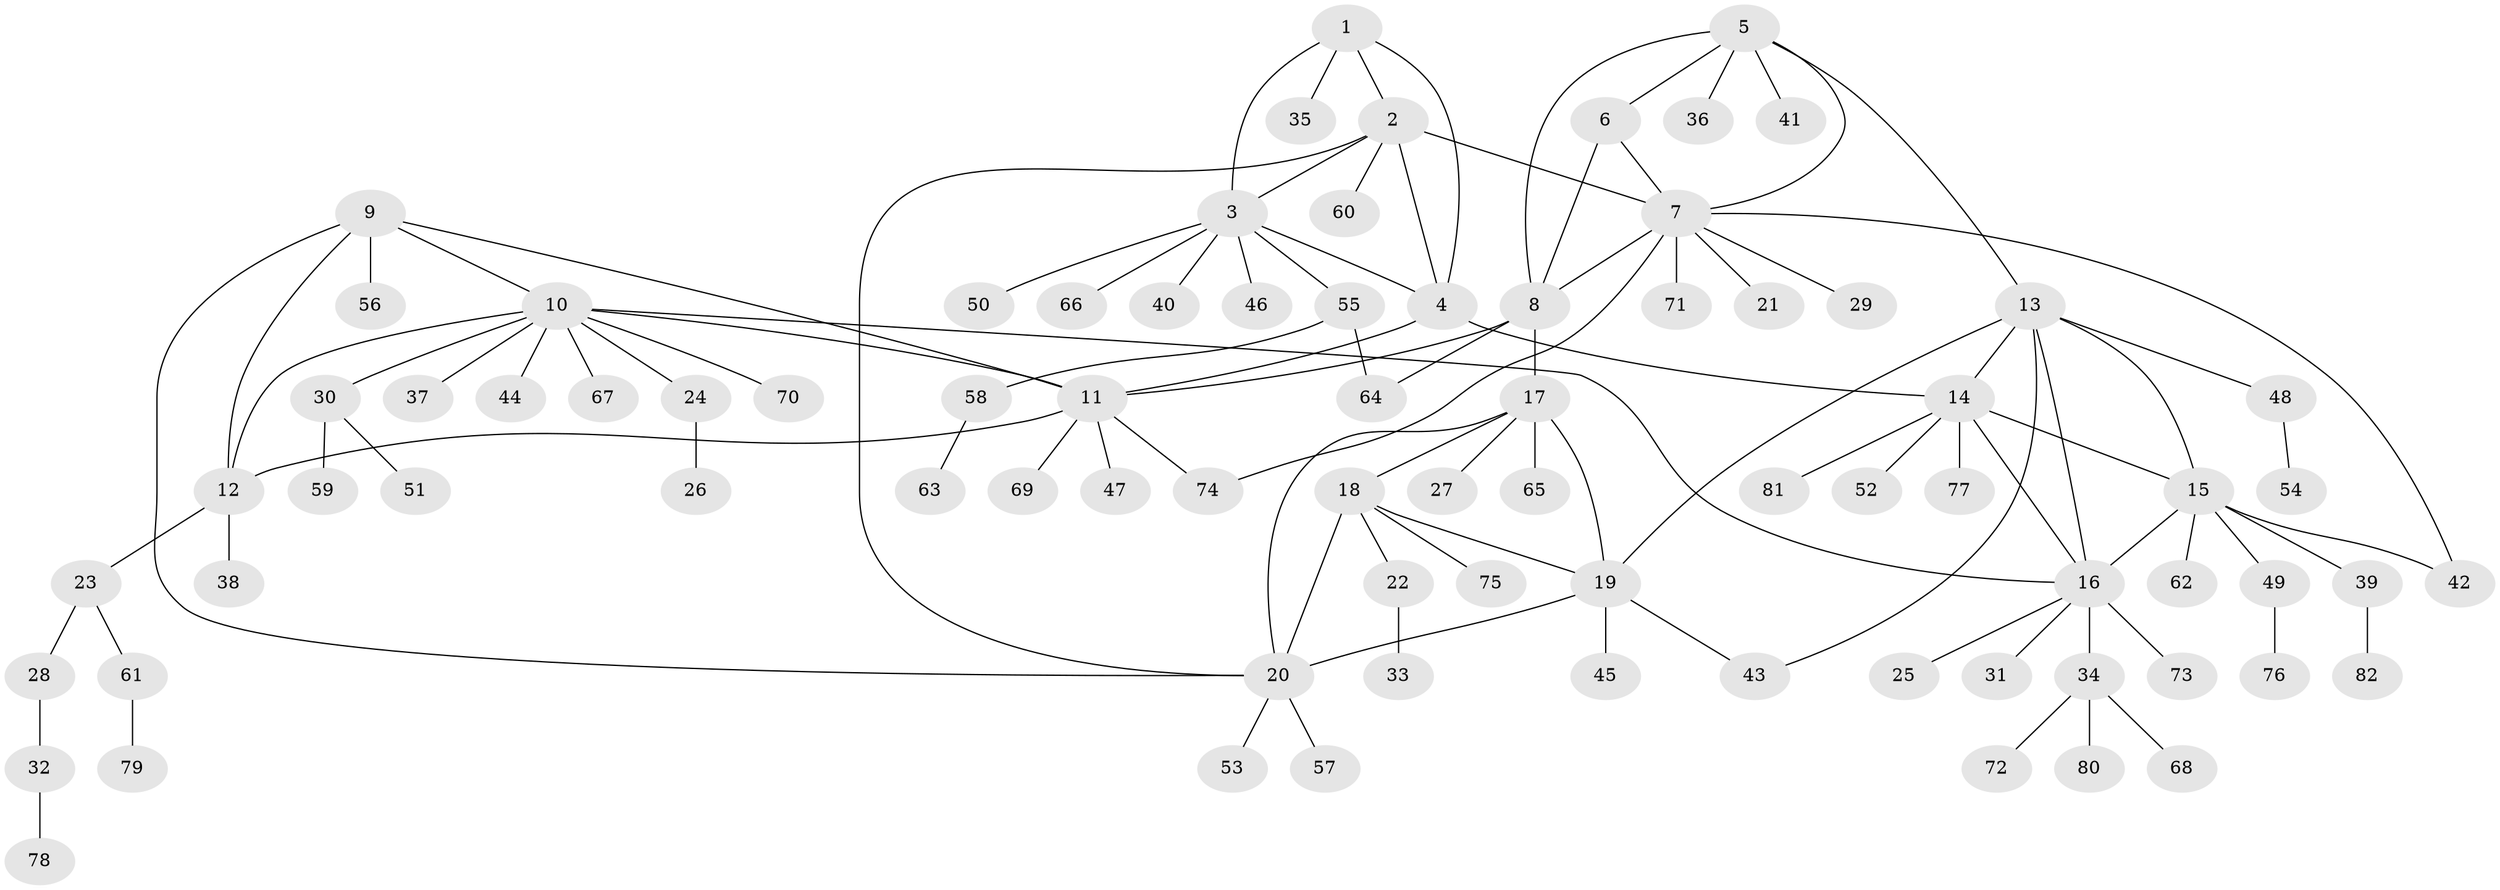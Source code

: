// Generated by graph-tools (version 1.1) at 2025/16/03/09/25 04:16:01]
// undirected, 82 vertices, 106 edges
graph export_dot {
graph [start="1"]
  node [color=gray90,style=filled];
  1;
  2;
  3;
  4;
  5;
  6;
  7;
  8;
  9;
  10;
  11;
  12;
  13;
  14;
  15;
  16;
  17;
  18;
  19;
  20;
  21;
  22;
  23;
  24;
  25;
  26;
  27;
  28;
  29;
  30;
  31;
  32;
  33;
  34;
  35;
  36;
  37;
  38;
  39;
  40;
  41;
  42;
  43;
  44;
  45;
  46;
  47;
  48;
  49;
  50;
  51;
  52;
  53;
  54;
  55;
  56;
  57;
  58;
  59;
  60;
  61;
  62;
  63;
  64;
  65;
  66;
  67;
  68;
  69;
  70;
  71;
  72;
  73;
  74;
  75;
  76;
  77;
  78;
  79;
  80;
  81;
  82;
  1 -- 2;
  1 -- 3;
  1 -- 4;
  1 -- 35;
  2 -- 3;
  2 -- 4;
  2 -- 7;
  2 -- 20;
  2 -- 60;
  3 -- 4;
  3 -- 40;
  3 -- 46;
  3 -- 50;
  3 -- 55;
  3 -- 66;
  4 -- 11;
  4 -- 14;
  5 -- 6;
  5 -- 7;
  5 -- 8;
  5 -- 13;
  5 -- 36;
  5 -- 41;
  6 -- 7;
  6 -- 8;
  7 -- 8;
  7 -- 21;
  7 -- 29;
  7 -- 42;
  7 -- 71;
  7 -- 74;
  8 -- 11;
  8 -- 17;
  8 -- 64;
  9 -- 10;
  9 -- 11;
  9 -- 12;
  9 -- 20;
  9 -- 56;
  10 -- 11;
  10 -- 12;
  10 -- 16;
  10 -- 24;
  10 -- 30;
  10 -- 37;
  10 -- 44;
  10 -- 67;
  10 -- 70;
  11 -- 12;
  11 -- 47;
  11 -- 69;
  11 -- 74;
  12 -- 23;
  12 -- 38;
  13 -- 14;
  13 -- 15;
  13 -- 16;
  13 -- 19;
  13 -- 43;
  13 -- 48;
  14 -- 15;
  14 -- 16;
  14 -- 52;
  14 -- 77;
  14 -- 81;
  15 -- 16;
  15 -- 39;
  15 -- 42;
  15 -- 49;
  15 -- 62;
  16 -- 25;
  16 -- 31;
  16 -- 34;
  16 -- 73;
  17 -- 18;
  17 -- 19;
  17 -- 20;
  17 -- 27;
  17 -- 65;
  18 -- 19;
  18 -- 20;
  18 -- 22;
  18 -- 75;
  19 -- 20;
  19 -- 43;
  19 -- 45;
  20 -- 53;
  20 -- 57;
  22 -- 33;
  23 -- 28;
  23 -- 61;
  24 -- 26;
  28 -- 32;
  30 -- 51;
  30 -- 59;
  32 -- 78;
  34 -- 68;
  34 -- 72;
  34 -- 80;
  39 -- 82;
  48 -- 54;
  49 -- 76;
  55 -- 58;
  55 -- 64;
  58 -- 63;
  61 -- 79;
}
